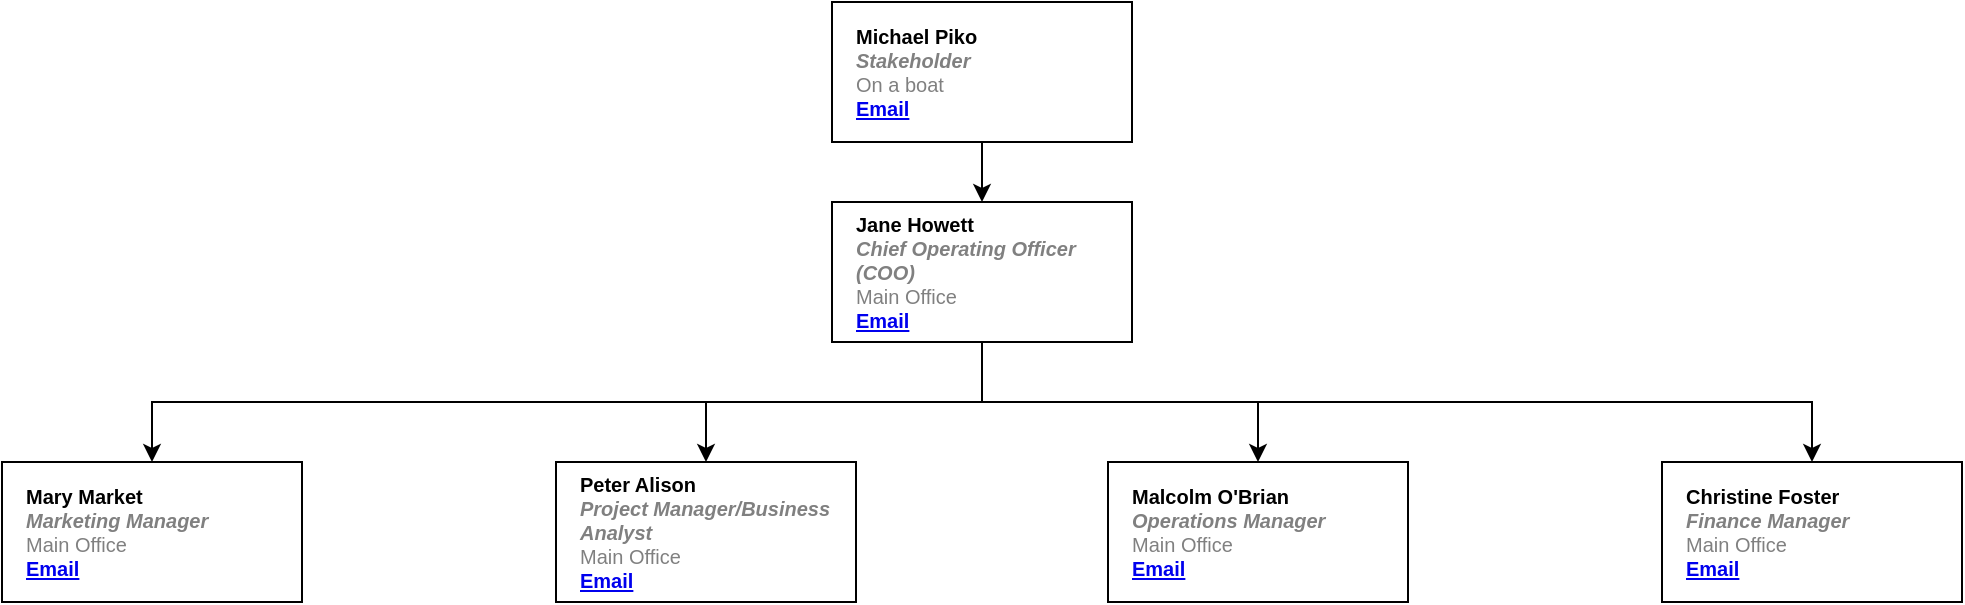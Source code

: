 <mxfile version="24.5.3" type="device" pages="3">
  <diagram name="Current Org Chart" id="hWRs4EehCeKc1sgBmJZe">
    <mxGraphModel dx="1328" dy="817" grid="1" gridSize="10" guides="1" tooltips="1" connect="1" arrows="1" fold="1" page="1" pageScale="1" pageWidth="1169" pageHeight="827" math="0" shadow="0">
      <root>
        <mxCell id="0" />
        <mxCell id="1" parent="0" />
        <mxCell id="4DdzkM8ywYrv600JBKOK-3" value="" style="edgeStyle=orthogonalEdgeStyle;rounded=0;orthogonalLoop=1;jettySize=auto;html=1;fontSize=10;" parent="1" source="4DdzkM8ywYrv600JBKOK-1" target="4DdzkM8ywYrv600JBKOK-2" edge="1">
          <mxGeometry relative="1" as="geometry" />
        </mxCell>
        <UserObject label="%name%&lt;br style=&quot;font-size: 10px;&quot;&gt;&lt;i style=&quot;color: gray; font-size: 10px;&quot;&gt;%position%&lt;/i&gt;&lt;div style=&quot;font-size: 10px;&quot;&gt;&lt;font style=&quot;font-size: 10px;&quot; color=&quot;#808080&quot;&gt;&lt;span style=&quot;font-weight: normal; font-size: 10px;&quot;&gt;%location%&lt;/span&gt;&lt;br style=&quot;font-size: 10px;&quot;&gt;&lt;/font&gt;&lt;a style=&quot;font-size: 10px;&quot; href=&quot;mailto:%email%&quot;&gt;Email&lt;/a&gt;&lt;/div&gt;" name="Michael Piko" position="Stakeholder" location="On a boat" email="mcihael@cyder.com.au" placeholders="1" id="4DdzkM8ywYrv600JBKOK-1">
          <mxCell style="label;whiteSpace=wrap;html=1;rounded=0;glass=0;treeFolding=1;treeMoving=1;spacingLeft=10;fontSize=10;" parent="1" vertex="1">
            <mxGeometry x="510" y="80" width="150" height="70" as="geometry" />
          </mxCell>
        </UserObject>
        <mxCell id="4DdzkM8ywYrv600JBKOK-6" value="" style="edgeStyle=orthogonalEdgeStyle;rounded=0;orthogonalLoop=1;jettySize=auto;html=1;exitX=0.5;exitY=1;exitDx=0;exitDy=0;fontSize=10;" parent="1" source="4DdzkM8ywYrv600JBKOK-2" target="4DdzkM8ywYrv600JBKOK-4" edge="1">
          <mxGeometry relative="1" as="geometry" />
        </mxCell>
        <mxCell id="4DdzkM8ywYrv600JBKOK-9" value="" style="edgeStyle=orthogonalEdgeStyle;rounded=0;orthogonalLoop=1;jettySize=auto;html=1;exitX=0.5;exitY=1;exitDx=0;exitDy=0;fontSize=10;" parent="1" source="4DdzkM8ywYrv600JBKOK-2" target="4DdzkM8ywYrv600JBKOK-7" edge="1">
          <mxGeometry relative="1" as="geometry" />
        </mxCell>
        <mxCell id="4DdzkM8ywYrv600JBKOK-11" value="" style="edgeStyle=orthogonalEdgeStyle;rounded=0;orthogonalLoop=1;jettySize=auto;html=1;exitX=0.5;exitY=1;exitDx=0;exitDy=0;fontSize=10;" parent="1" source="4DdzkM8ywYrv600JBKOK-2" target="4DdzkM8ywYrv600JBKOK-10" edge="1">
          <mxGeometry relative="1" as="geometry" />
        </mxCell>
        <mxCell id="4DdzkM8ywYrv600JBKOK-17" value="" style="edgeStyle=orthogonalEdgeStyle;rounded=0;orthogonalLoop=1;jettySize=auto;html=1;fontSize=10;exitX=0.5;exitY=1;exitDx=0;exitDy=0;" parent="1" source="4DdzkM8ywYrv600JBKOK-2" target="4DdzkM8ywYrv600JBKOK-16" edge="1">
          <mxGeometry relative="1" as="geometry" />
        </mxCell>
        <UserObject label="%name%&lt;br style=&quot;font-size: 10px;&quot;&gt;&lt;i style=&quot;color: gray; font-size: 10px;&quot;&gt;%position%&lt;/i&gt;&lt;div style=&quot;font-size: 10px;&quot;&gt;&lt;font style=&quot;font-size: 10px;&quot; color=&quot;#808080&quot;&gt;&lt;span style=&quot;font-weight: normal; font-size: 10px;&quot;&gt;%location%&lt;/span&gt;&lt;br style=&quot;font-size: 10px;&quot;&gt;&lt;/font&gt;&lt;a style=&quot;font-size: 10px;&quot; href=&quot;mailto:%email%&quot;&gt;Email&lt;/a&gt;&lt;/div&gt;" name="Jane Howett" position="Chief Operating Officer (COO)" location="Main Office" email="coo@cyder.com.au" placeholders="1" id="4DdzkM8ywYrv600JBKOK-2">
          <mxCell style="label;whiteSpace=wrap;html=1;rounded=0;glass=0;treeFolding=1;treeMoving=1;spacingLeft=10;fontSize=10;" parent="1" vertex="1">
            <mxGeometry x="510" y="180" width="150" height="70" as="geometry" />
          </mxCell>
        </UserObject>
        <mxCell id="4DdzkM8ywYrv600JBKOK-13" value="" style="edgeStyle=orthogonalEdgeStyle;rounded=0;orthogonalLoop=1;jettySize=auto;html=1;fontSize=10;entryX=0;entryY=0.5;entryDx=0;entryDy=0;" parent="1" source="4DdzkM8ywYrv600JBKOK-4" target="4DdzkM8ywYrv600JBKOK-12" edge="1" visible="0">
          <mxGeometry relative="1" as="geometry" />
        </mxCell>
        <mxCell id="4DdzkM8ywYrv600JBKOK-15" value="" style="edgeStyle=orthogonalEdgeStyle;rounded=0;orthogonalLoop=1;jettySize=auto;html=1;fontSize=10;entryX=0;entryY=0.5;entryDx=0;entryDy=0;" parent="1" source="4DdzkM8ywYrv600JBKOK-4" target="4DdzkM8ywYrv600JBKOK-14" edge="1" visible="0">
          <mxGeometry relative="1" as="geometry" />
        </mxCell>
        <UserObject label="%name%&lt;br style=&quot;font-size: 10px;&quot;&gt;&lt;i style=&quot;color: gray; font-size: 10px;&quot;&gt;%position%&lt;/i&gt;&lt;div style=&quot;font-size: 10px;&quot;&gt;&lt;font style=&quot;font-size: 10px;&quot; color=&quot;#808080&quot;&gt;&lt;span style=&quot;font-weight: normal; font-size: 10px;&quot;&gt;%location%&lt;/span&gt;&lt;br style=&quot;font-size: 10px;&quot;&gt;&lt;/font&gt;&lt;a style=&quot;font-size: 10px;&quot; href=&quot;mailto:%email%&quot;&gt;Email&lt;/a&gt;&lt;/div&gt;" name="Mary Market" position="Marketing Manager" location="Main Office" email="marketing@cyder.com.au" placeholders="1" id="4DdzkM8ywYrv600JBKOK-4">
          <mxCell style="label;whiteSpace=wrap;html=1;rounded=0;glass=0;treeFolding=1;treeMoving=1;spacingLeft=10;fontSize=10;" parent="1" vertex="1" collapsed="1">
            <mxGeometry x="95" y="310" width="150" height="70" as="geometry" />
          </mxCell>
        </UserObject>
        <mxCell id="4DdzkM8ywYrv600JBKOK-19" value="" style="edgeStyle=orthogonalEdgeStyle;rounded=0;orthogonalLoop=1;jettySize=auto;html=1;exitX=0.5;exitY=1;exitDx=0;exitDy=0;fontSize=10;entryX=0;entryY=0.5;entryDx=0;entryDy=0;" parent="1" source="4DdzkM8ywYrv600JBKOK-7" target="4DdzkM8ywYrv600JBKOK-18" edge="1" visible="0">
          <mxGeometry relative="1" as="geometry" />
        </mxCell>
        <mxCell id="4DdzkM8ywYrv600JBKOK-23" value="" style="edgeStyle=orthogonalEdgeStyle;rounded=0;orthogonalLoop=1;jettySize=auto;html=1;fontSize=10;entryX=0;entryY=0.5;entryDx=0;entryDy=0;" parent="1" source="4DdzkM8ywYrv600JBKOK-7" target="4DdzkM8ywYrv600JBKOK-20" edge="1" visible="0">
          <mxGeometry relative="1" as="geometry" />
        </mxCell>
        <mxCell id="4DdzkM8ywYrv600JBKOK-25" value="" style="edgeStyle=orthogonalEdgeStyle;rounded=0;orthogonalLoop=1;jettySize=auto;html=1;fontSize=10;exitX=0.5;exitY=1;exitDx=0;exitDy=0;entryX=0;entryY=0.5;entryDx=0;entryDy=0;" parent="1" source="4DdzkM8ywYrv600JBKOK-7" target="4DdzkM8ywYrv600JBKOK-24" edge="1" visible="0">
          <mxGeometry relative="1" as="geometry" />
        </mxCell>
        <UserObject label="%name%&lt;br style=&quot;font-size: 10px;&quot;&gt;&lt;i style=&quot;color: gray; font-size: 10px;&quot;&gt;%position%&lt;/i&gt;&lt;div style=&quot;font-size: 10px;&quot;&gt;&lt;font style=&quot;font-size: 10px;&quot; color=&quot;#808080&quot;&gt;&lt;span style=&quot;font-weight: normal; font-size: 10px;&quot;&gt;%location%&lt;/span&gt;&lt;br style=&quot;font-size: 10px;&quot;&gt;&lt;/font&gt;&lt;a style=&quot;font-size: 10px;&quot; href=&quot;mailto:%email%&quot;&gt;Email&lt;/a&gt;&lt;/div&gt;" name="Malcolm O&#39;Brian" position="Operations Manager" location="Main Office" email="operations@cyder.com.au" placeholders="1" id="4DdzkM8ywYrv600JBKOK-7">
          <mxCell style="label;whiteSpace=wrap;html=1;rounded=0;glass=0;treeFolding=1;treeMoving=1;spacingLeft=10;fontSize=10;" parent="1" vertex="1" collapsed="1">
            <mxGeometry x="648" y="310" width="150" height="70" as="geometry" />
          </mxCell>
        </UserObject>
        <mxCell id="4DdzkM8ywYrv600JBKOK-28" value="" style="edgeStyle=orthogonalEdgeStyle;rounded=0;orthogonalLoop=1;jettySize=auto;html=1;" parent="1" source="4DdzkM8ywYrv600JBKOK-10" target="4DdzkM8ywYrv600JBKOK-27" edge="1" visible="0">
          <mxGeometry relative="1" as="geometry" />
        </mxCell>
        <UserObject label="%name%&lt;br style=&quot;font-size: 10px;&quot;&gt;&lt;i style=&quot;color: gray; font-size: 10px;&quot;&gt;%position%&lt;/i&gt;&lt;div style=&quot;font-size: 10px;&quot;&gt;&lt;font style=&quot;font-size: 10px;&quot; color=&quot;#808080&quot;&gt;&lt;span style=&quot;font-weight: normal; font-size: 10px;&quot;&gt;%location%&lt;/span&gt;&lt;br style=&quot;font-size: 10px;&quot;&gt;&lt;/font&gt;&lt;a style=&quot;font-size: 10px;&quot; href=&quot;mailto:%email%&quot;&gt;Email&lt;/a&gt;&lt;/div&gt;" name="Christine Foster" position="Finance Manager" location="Main Office" email="finance@cyder.com.au" placeholders="1" id="4DdzkM8ywYrv600JBKOK-10">
          <mxCell style="label;whiteSpace=wrap;html=1;rounded=0;glass=0;treeFolding=1;treeMoving=1;spacingLeft=10;fontSize=10;" parent="1" vertex="1" collapsed="1">
            <mxGeometry x="925" y="310" width="150" height="70" as="geometry" />
          </mxCell>
        </UserObject>
        <UserObject label="%name%&lt;br style=&quot;font-size: 10px;&quot;&gt;&lt;i style=&quot;color: gray; font-size: 10px;&quot;&gt;%position%&lt;/i&gt;&lt;div style=&quot;font-size: 10px;&quot;&gt;&lt;font style=&quot;font-size: 10px;&quot; color=&quot;#808080&quot;&gt;&lt;span style=&quot;font-weight: normal; font-size: 10px;&quot;&gt;%location%&lt;/span&gt;&lt;br style=&quot;font-size: 10px;&quot;&gt;&lt;/font&gt;&lt;a style=&quot;font-size: 10px;&quot; href=&quot;mailto:%email%&quot;&gt;Email&lt;/a&gt;&lt;/div&gt;" name="Sam Sales" position="Sales Executive" location="Main Office" email="sales@cyder.com.au" placeholders="1" id="4DdzkM8ywYrv600JBKOK-12">
          <mxCell style="label;whiteSpace=wrap;html=1;rounded=0;glass=0;treeFolding=1;treeMoving=1;spacingLeft=10;fontSize=10;" parent="1" vertex="1" visible="0">
            <mxGeometry x="190" y="504" width="150" height="70" as="geometry" />
          </mxCell>
        </UserObject>
        <UserObject label="%name%&lt;br style=&quot;font-size: 10px;&quot;&gt;&lt;i style=&quot;color: gray; font-size: 10px;&quot;&gt;%position%&lt;/i&gt;&lt;div style=&quot;font-size: 10px;&quot;&gt;&lt;font style=&quot;font-size: 10px;&quot; color=&quot;#808080&quot;&gt;&lt;span style=&quot;font-weight: normal; font-size: 10px;&quot;&gt;%location%&lt;/span&gt;&lt;br style=&quot;font-size: 10px;&quot;&gt;&lt;/font&gt;&lt;a style=&quot;font-size: 10px;&quot; href=&quot;mailto:%email%&quot;&gt;Email&lt;/a&gt;&lt;/div&gt;" name="Lawrie Leader" position="Lead Generator" location="Main Office" email="lead@cyder.com.au" placeholders="1" id="4DdzkM8ywYrv600JBKOK-14">
          <mxCell style="label;whiteSpace=wrap;html=1;rounded=0;glass=0;treeFolding=1;treeMoving=1;spacingLeft=10;fontSize=10;" parent="1" vertex="1" visible="0">
            <mxGeometry x="190" y="414" width="150" height="70" as="geometry" />
          </mxCell>
        </UserObject>
        <mxCell id="4DdzkM8ywYrv600JBKOK-30" value="" style="edgeStyle=orthogonalEdgeStyle;rounded=0;orthogonalLoop=1;jettySize=auto;html=1;" parent="1" source="4DdzkM8ywYrv600JBKOK-16" target="4DdzkM8ywYrv600JBKOK-29" edge="1" visible="0">
          <mxGeometry relative="1" as="geometry" />
        </mxCell>
        <mxCell id="4DdzkM8ywYrv600JBKOK-31" style="edgeStyle=orthogonalEdgeStyle;rounded=0;orthogonalLoop=1;jettySize=auto;html=1;exitX=1;exitY=0.5;exitDx=0;exitDy=0;entryX=0;entryY=0.5;entryDx=0;entryDy=0;dashed=1;" parent="1" source="4DdzkM8ywYrv600JBKOK-16" target="4DdzkM8ywYrv600JBKOK-24" edge="1" visible="0">
          <mxGeometry relative="1" as="geometry">
            <Array as="points">
              <mxPoint x="550" y="345" />
              <mxPoint x="550" y="449" />
            </Array>
          </mxGeometry>
        </mxCell>
        <UserObject label="%name%&lt;br style=&quot;font-size: 10px;&quot;&gt;&lt;i style=&quot;color: gray; font-size: 10px;&quot;&gt;%position%&lt;/i&gt;&lt;div style=&quot;font-size: 10px;&quot;&gt;&lt;font style=&quot;font-size: 10px;&quot; color=&quot;#808080&quot;&gt;&lt;span style=&quot;font-weight: normal; font-size: 10px;&quot;&gt;%location%&lt;/span&gt;&lt;br style=&quot;font-size: 10px;&quot;&gt;&lt;/font&gt;&lt;a style=&quot;font-size: 10px;&quot; href=&quot;mailto:%email%&quot;&gt;Email&lt;/a&gt;&lt;/div&gt;" name="Peter Alison" position="Project Manager/Business Analyst" location="Main Office" email="projects@cyder.com.au" placeholders="1" id="4DdzkM8ywYrv600JBKOK-16">
          <mxCell style="label;whiteSpace=wrap;html=1;rounded=0;glass=0;treeFolding=1;treeMoving=1;spacingLeft=10;fontSize=10;" parent="1" vertex="1" collapsed="1">
            <mxGeometry x="372" y="310" width="150" height="70" as="geometry" />
          </mxCell>
        </UserObject>
        <UserObject label="%name%&lt;br style=&quot;font-size: 10px;&quot;&gt;&lt;i style=&quot;color: gray; font-size: 10px;&quot;&gt;%position%&lt;/i&gt;&lt;div style=&quot;font-size: 10px;&quot;&gt;&lt;font style=&quot;font-size: 10px;&quot; color=&quot;#808080&quot;&gt;&lt;span style=&quot;font-weight: normal; font-size: 10px;&quot;&gt;%location%&lt;/span&gt;&lt;br style=&quot;font-size: 10px;&quot;&gt;&lt;/font&gt;&lt;a style=&quot;font-size: 10px;&quot; href=&quot;mailto:%email%&quot;&gt;Email&lt;/a&gt;&lt;/div&gt;" name="Simone Oscar" position="1st Level Support" location="Main Office" email="support@cyder.com.au" placeholders="1" id="4DdzkM8ywYrv600JBKOK-18">
          <mxCell style="label;whiteSpace=wrap;html=1;rounded=0;glass=0;treeFolding=1;treeMoving=1;spacingLeft=10;fontSize=10;" parent="1" vertex="1" visible="0">
            <mxGeometry x="750" y="594" width="150" height="70" as="geometry" />
          </mxCell>
        </UserObject>
        <UserObject label="%name%&lt;br style=&quot;font-size: 10px;&quot;&gt;&lt;i style=&quot;color: gray; font-size: 10px;&quot;&gt;%position%&lt;/i&gt;&lt;div style=&quot;font-size: 10px;&quot;&gt;&lt;font style=&quot;font-size: 10px;&quot; color=&quot;#808080&quot;&gt;&lt;span style=&quot;font-weight: normal; font-size: 10px;&quot;&gt;%location%&lt;/span&gt;&lt;br style=&quot;font-size: 10px;&quot;&gt;&lt;/font&gt;&lt;a style=&quot;font-size: 10px;&quot; href=&quot;mailto:%email%&quot;&gt;Email&lt;/a&gt;&lt;/div&gt;" name="Tommy Too" position="1st Level Support" location="Main Office" email="tech@cyder.com.au" placeholders="1" id="4DdzkM8ywYrv600JBKOK-20">
          <mxCell style="label;whiteSpace=wrap;html=1;rounded=0;glass=0;treeFolding=1;treeMoving=1;spacingLeft=10;fontSize=10;" parent="1" vertex="1" visible="0">
            <mxGeometry x="750" y="504" width="150" height="70" as="geometry" />
          </mxCell>
        </UserObject>
        <UserObject label="%name%&lt;br style=&quot;font-size: 10px;&quot;&gt;&lt;i style=&quot;color: gray; font-size: 10px;&quot;&gt;%position%&lt;/i&gt;&lt;div style=&quot;font-size: 10px;&quot;&gt;&lt;font style=&quot;font-size: 10px;&quot; color=&quot;#808080&quot;&gt;&lt;span style=&quot;font-weight: normal; font-size: 10px;&quot;&gt;%location%&lt;/span&gt;&lt;br style=&quot;font-size: 10px;&quot;&gt;&lt;/font&gt;&lt;a style=&quot;font-size: 10px;&quot; href=&quot;mailto:%email%&quot;&gt;Email&lt;/a&gt;&lt;/div&gt;" name="Freddie Thomas" position="Functional Technician" location="Main Office" email="functional@cyder.com.au" placeholders="1" id="4DdzkM8ywYrv600JBKOK-24">
          <mxCell style="label;whiteSpace=wrap;html=1;rounded=0;glass=0;treeFolding=1;treeMoving=1;spacingLeft=10;fontSize=10;" parent="1" vertex="1" visible="0">
            <mxGeometry x="750" y="414" width="150" height="70" as="geometry" />
          </mxCell>
        </UserObject>
        <UserObject label="%name%&lt;br style=&quot;font-size: 10px;&quot;&gt;&lt;i style=&quot;color: gray; font-size: 10px;&quot;&gt;%position%&lt;/i&gt;&lt;div style=&quot;font-size: 10px;&quot;&gt;&lt;font style=&quot;font-size: 10px;&quot; color=&quot;#808080&quot;&gt;&lt;span style=&quot;font-weight: normal; font-size: 10px;&quot;&gt;%location%&lt;/span&gt;&lt;br style=&quot;font-size: 10px;&quot;&gt;&lt;/font&gt;&lt;a style=&quot;font-size: 10px;&quot; href=&quot;mailto:%email%&quot;&gt;Email&lt;/a&gt;&lt;/div&gt;" name="Francis Kelly" position="Bookkeeper" location="Main Office" email="accounts@cyder.com.au" placeholders="1" id="4DdzkM8ywYrv600JBKOK-27">
          <mxCell style="label;whiteSpace=wrap;html=1;rounded=0;glass=0;treeFolding=1;treeMoving=1;spacingLeft=10;fontSize=10;" parent="1" vertex="1" visible="0">
            <mxGeometry x="925" y="414" width="150" height="70" as="geometry" />
          </mxCell>
        </UserObject>
        <UserObject label="%name%&lt;br style=&quot;font-size: 10px;&quot;&gt;&lt;i style=&quot;color: gray; font-size: 10px;&quot;&gt;%position%&lt;/i&gt;&lt;div style=&quot;font-size: 10px;&quot;&gt;&lt;font style=&quot;font-size: 10px;&quot; color=&quot;#808080&quot;&gt;&lt;span style=&quot;font-weight: normal; font-size: 10px;&quot;&gt;%location%&lt;/span&gt;&lt;br style=&quot;font-size: 10px;&quot;&gt;&lt;/font&gt;&lt;a style=&quot;font-size: 10px;&quot; href=&quot;mailto:%email%&quot;&gt;Email&lt;/a&gt;&lt;/div&gt;" name="Barry Andrews" position="Business Analyst" location="Main Office" email="analyst@cyder.com.au" placeholders="1" id="4DdzkM8ywYrv600JBKOK-29">
          <mxCell style="label;whiteSpace=wrap;html=1;rounded=0;glass=0;treeFolding=1;treeMoving=1;spacingLeft=10;fontSize=10;" parent="1" vertex="1" visible="0">
            <mxGeometry x="372" y="414" width="150" height="70" as="geometry" />
          </mxCell>
        </UserObject>
      </root>
    </mxGraphModel>
  </diagram>
  <diagram name="Website Org Chart" id="pPc59AxAQavptHm7HkzP">
    <mxGraphModel dx="1328" dy="817" grid="0" gridSize="10" guides="1" tooltips="1" connect="1" arrows="1" fold="1" page="1" pageScale="1" pageWidth="1169" pageHeight="827" math="0" shadow="0">
      <root>
        <mxCell id="T047ryPInSRZogSb18rD-0" />
        <mxCell id="T047ryPInSRZogSb18rD-1" parent="T047ryPInSRZogSb18rD-0" />
        <mxCell id="T047ryPInSRZogSb18rD-2" value="" style="edgeStyle=orthogonalEdgeStyle;rounded=0;orthogonalLoop=1;jettySize=auto;html=1;fontSize=10;" edge="1" parent="T047ryPInSRZogSb18rD-1" source="T047ryPInSRZogSb18rD-3">
          <mxGeometry relative="1" as="geometry">
            <mxPoint x="585" y="250" as="targetPoint" />
          </mxGeometry>
        </mxCell>
        <UserObject label="%name%&lt;br style=&quot;font-size: 10px;&quot;&gt;&lt;i style=&quot;color: gray; font-size: 10px;&quot;&gt;%position%&lt;/i&gt;&lt;div style=&quot;font-size: 10px;&quot;&gt;&lt;font style=&quot;font-size: 10px;&quot; color=&quot;#808080&quot;&gt;&lt;span style=&quot;font-weight: normal; font-size: 10px;&quot;&gt;%location%&lt;/span&gt;&lt;br style=&quot;font-size: 10px;&quot;&gt;&lt;/font&gt;&lt;a style=&quot;font-size: 10px;&quot; href=&quot;mailto:%email%&quot;&gt;Email&lt;/a&gt;&lt;/div&gt;" name="Michael Piko" position="Director" location="Remote (VC)" email="mcihael@cyder.com.au" placeholders="1" id="T047ryPInSRZogSb18rD-3">
          <mxCell style="label;whiteSpace=wrap;html=1;rounded=0;glass=0;treeFolding=1;treeMoving=1;spacingLeft=10;fontSize=10;" vertex="1" parent="T047ryPInSRZogSb18rD-1">
            <mxGeometry x="510" y="150" width="150" height="70" as="geometry" />
          </mxCell>
        </UserObject>
        <mxCell id="T047ryPInSRZogSb18rD-4" value="" style="edgeStyle=orthogonalEdgeStyle;rounded=0;orthogonalLoop=1;jettySize=auto;html=1;exitX=0.5;exitY=1;exitDx=0;exitDy=0;fontSize=10;" edge="1" parent="T047ryPInSRZogSb18rD-1" target="T047ryPInSRZogSb18rD-11">
          <mxGeometry relative="1" as="geometry">
            <mxPoint x="585" y="250" as="sourcePoint" />
          </mxGeometry>
        </mxCell>
        <mxCell id="T047ryPInSRZogSb18rD-5" value="" style="edgeStyle=orthogonalEdgeStyle;rounded=0;orthogonalLoop=1;jettySize=auto;html=1;exitX=0.5;exitY=1;exitDx=0;exitDy=0;fontSize=10;" edge="1" parent="T047ryPInSRZogSb18rD-1" target="T047ryPInSRZogSb18rD-15">
          <mxGeometry relative="1" as="geometry">
            <mxPoint x="585" y="250" as="sourcePoint" />
          </mxGeometry>
        </mxCell>
        <mxCell id="T047ryPInSRZogSb18rD-6" value="" style="edgeStyle=orthogonalEdgeStyle;rounded=0;orthogonalLoop=1;jettySize=auto;html=1;exitX=0.5;exitY=1;exitDx=0;exitDy=0;fontSize=10;" edge="1" parent="T047ryPInSRZogSb18rD-1" target="T047ryPInSRZogSb18rD-17">
          <mxGeometry relative="1" as="geometry">
            <mxPoint x="585" y="250" as="sourcePoint" />
          </mxGeometry>
        </mxCell>
        <mxCell id="T047ryPInSRZogSb18rD-7" value="" style="edgeStyle=orthogonalEdgeStyle;rounded=0;orthogonalLoop=1;jettySize=auto;html=1;fontSize=10;exitX=0.5;exitY=1;exitDx=0;exitDy=0;" edge="1" parent="T047ryPInSRZogSb18rD-1" target="T047ryPInSRZogSb18rD-22">
          <mxGeometry relative="1" as="geometry">
            <mxPoint x="585" y="250" as="sourcePoint" />
          </mxGeometry>
        </mxCell>
        <mxCell id="T047ryPInSRZogSb18rD-9" value="" style="edgeStyle=orthogonalEdgeStyle;rounded=0;orthogonalLoop=1;jettySize=auto;html=1;fontSize=10;entryX=0;entryY=0.5;entryDx=0;entryDy=0;" edge="1" visible="0" parent="T047ryPInSRZogSb18rD-1" source="T047ryPInSRZogSb18rD-11" target="T047ryPInSRZogSb18rD-18">
          <mxGeometry relative="1" as="geometry" />
        </mxCell>
        <mxCell id="T047ryPInSRZogSb18rD-10" value="" style="edgeStyle=orthogonalEdgeStyle;rounded=0;orthogonalLoop=1;jettySize=auto;html=1;fontSize=10;entryX=0;entryY=0.5;entryDx=0;entryDy=0;" edge="1" visible="0" parent="T047ryPInSRZogSb18rD-1" source="T047ryPInSRZogSb18rD-11" target="T047ryPInSRZogSb18rD-19">
          <mxGeometry relative="1" as="geometry" />
        </mxCell>
        <UserObject label="%name%&lt;br style=&quot;font-size: 10px;&quot;&gt;&lt;i style=&quot;color: gray; font-size: 10px;&quot;&gt;%position%&lt;/i&gt;&lt;div style=&quot;font-size: 10px;&quot;&gt;&lt;font style=&quot;font-size: 10px;&quot; color=&quot;#808080&quot;&gt;&lt;span style=&quot;font-weight: normal; font-size: 10px;&quot;&gt;%location%&lt;/span&gt;&lt;br style=&quot;font-size: 10px;&quot;&gt;&lt;/font&gt;&lt;a style=&quot;font-size: 10px;&quot; href=&quot;mailto:%email%&quot;&gt;Email&lt;/a&gt;&lt;/div&gt;" name="Madison Bull" position="Marketing Manager" location="Semi-Remote" email="marketing@cyder.com.au" placeholders="1" id="T047ryPInSRZogSb18rD-11">
          <mxCell style="label;whiteSpace=wrap;html=1;rounded=0;glass=0;treeFolding=1;treeMoving=1;spacingLeft=10;fontSize=10;" vertex="1" collapsed="1" parent="T047ryPInSRZogSb18rD-1">
            <mxGeometry x="190" y="290" width="150" height="70" as="geometry" />
          </mxCell>
        </UserObject>
        <mxCell id="T047ryPInSRZogSb18rD-12" value="" style="edgeStyle=orthogonalEdgeStyle;rounded=0;orthogonalLoop=1;jettySize=auto;html=1;exitX=0.5;exitY=1;exitDx=0;exitDy=0;fontSize=10;entryX=0;entryY=0.5;entryDx=0;entryDy=0;" edge="1" visible="0" parent="T047ryPInSRZogSb18rD-1" source="T047ryPInSRZogSb18rD-15" target="T047ryPInSRZogSb18rD-23">
          <mxGeometry relative="1" as="geometry" />
        </mxCell>
        <mxCell id="T047ryPInSRZogSb18rD-13" value="" style="edgeStyle=orthogonalEdgeStyle;rounded=0;orthogonalLoop=1;jettySize=auto;html=1;fontSize=10;entryX=0;entryY=0.5;entryDx=0;entryDy=0;" edge="1" visible="0" parent="T047ryPInSRZogSb18rD-1" source="T047ryPInSRZogSb18rD-15" target="T047ryPInSRZogSb18rD-24">
          <mxGeometry relative="1" as="geometry" />
        </mxCell>
        <mxCell id="T047ryPInSRZogSb18rD-14" value="" style="edgeStyle=orthogonalEdgeStyle;rounded=0;orthogonalLoop=1;jettySize=auto;html=1;fontSize=10;exitX=0.5;exitY=1;exitDx=0;exitDy=0;entryX=0;entryY=0.5;entryDx=0;entryDy=0;" edge="1" visible="0" parent="T047ryPInSRZogSb18rD-1" source="T047ryPInSRZogSb18rD-15" target="T047ryPInSRZogSb18rD-25">
          <mxGeometry relative="1" as="geometry" />
        </mxCell>
        <UserObject label="%name%&lt;br style=&quot;font-size: 10px;&quot;&gt;&lt;i style=&quot;color: gray; font-size: 10px;&quot;&gt;%position%&lt;/i&gt;&lt;div style=&quot;font-size: 10px;&quot;&gt;&lt;font style=&quot;font-size: 10px;&quot; color=&quot;#808080&quot;&gt;&lt;span style=&quot;font-weight: normal; font-size: 10px;&quot;&gt;%location%&lt;/span&gt;&lt;br style=&quot;font-size: 10px;&quot;&gt;&lt;/font&gt;&lt;a style=&quot;font-size: 10px;&quot; href=&quot;mailto:%email%&quot;&gt;Email&lt;/a&gt;&lt;/div&gt;" name="Malcolm O&#39;Brian" position="Operations Manager" location="Office" email="operations@cyder.com.au" placeholders="1" id="T047ryPInSRZogSb18rD-15">
          <mxCell style="label;whiteSpace=wrap;html=1;rounded=0;glass=0;treeFolding=1;treeMoving=1;spacingLeft=10;fontSize=10;" vertex="1" collapsed="1" parent="T047ryPInSRZogSb18rD-1">
            <mxGeometry x="617" y="290" width="150" height="70" as="geometry" />
          </mxCell>
        </UserObject>
        <mxCell id="T047ryPInSRZogSb18rD-16" value="" style="edgeStyle=orthogonalEdgeStyle;rounded=0;orthogonalLoop=1;jettySize=auto;html=1;" edge="1" visible="0" parent="T047ryPInSRZogSb18rD-1" source="T047ryPInSRZogSb18rD-17" target="T047ryPInSRZogSb18rD-26">
          <mxGeometry relative="1" as="geometry" />
        </mxCell>
        <UserObject label="%name%&lt;br style=&quot;font-size: 10px;&quot;&gt;&lt;i style=&quot;color: gray; font-size: 10px;&quot;&gt;%position%&lt;/i&gt;&lt;div style=&quot;font-size: 10px;&quot;&gt;&lt;font style=&quot;font-size: 10px;&quot; color=&quot;#808080&quot;&gt;&lt;span style=&quot;font-weight: normal; font-size: 10px;&quot;&gt;%location%&lt;/span&gt;&lt;br style=&quot;font-size: 10px;&quot;&gt;&lt;/font&gt;&lt;a style=&quot;font-size: 10px;&quot; href=&quot;mailto:%email%&quot;&gt;Email&lt;/a&gt;&lt;/div&gt;" name="Tracey Foster" position="Finance Manager" location="Semi-Remote" email="finance@cyder.com.au" placeholders="1" id="T047ryPInSRZogSb18rD-17">
          <mxCell style="label;whiteSpace=wrap;html=1;rounded=0;glass=0;treeFolding=1;treeMoving=1;spacingLeft=10;fontSize=10;" vertex="1" collapsed="1" parent="T047ryPInSRZogSb18rD-1">
            <mxGeometry x="830" y="290" width="150" height="70" as="geometry" />
          </mxCell>
        </UserObject>
        <UserObject label="%name%&lt;br style=&quot;font-size: 10px;&quot;&gt;&lt;i style=&quot;color: gray; font-size: 10px;&quot;&gt;%position%&lt;/i&gt;&lt;div style=&quot;font-size: 10px;&quot;&gt;&lt;font style=&quot;font-size: 10px;&quot; color=&quot;#808080&quot;&gt;&lt;span style=&quot;font-weight: normal; font-size: 10px;&quot;&gt;%location%&lt;/span&gt;&lt;br style=&quot;font-size: 10px;&quot;&gt;&lt;/font&gt;&lt;a style=&quot;font-size: 10px;&quot; href=&quot;mailto:%email%&quot;&gt;Email&lt;/a&gt;&lt;/div&gt;" name="Sam Sales" position="Sales Executive" location="Main Office" email="sales@cyder.com.au" placeholders="1" id="T047ryPInSRZogSb18rD-18">
          <mxCell style="label;whiteSpace=wrap;html=1;rounded=0;glass=0;treeFolding=1;treeMoving=1;spacingLeft=10;fontSize=10;" vertex="1" visible="0" parent="T047ryPInSRZogSb18rD-1">
            <mxGeometry x="285" y="484" width="150" height="70" as="geometry" />
          </mxCell>
        </UserObject>
        <UserObject label="%name%&lt;br style=&quot;font-size: 10px;&quot;&gt;&lt;i style=&quot;color: gray; font-size: 10px;&quot;&gt;%position%&lt;/i&gt;&lt;div style=&quot;font-size: 10px;&quot;&gt;&lt;font style=&quot;font-size: 10px;&quot; color=&quot;#808080&quot;&gt;&lt;span style=&quot;font-weight: normal; font-size: 10px;&quot;&gt;%location%&lt;/span&gt;&lt;br style=&quot;font-size: 10px;&quot;&gt;&lt;/font&gt;&lt;a style=&quot;font-size: 10px;&quot; href=&quot;mailto:%email%&quot;&gt;Email&lt;/a&gt;&lt;/div&gt;" name="Lawrie Leader" position="Lead Generator" location="Main Office" email="lead@cyder.com.au" placeholders="1" id="T047ryPInSRZogSb18rD-19">
          <mxCell style="label;whiteSpace=wrap;html=1;rounded=0;glass=0;treeFolding=1;treeMoving=1;spacingLeft=10;fontSize=10;" vertex="1" visible="0" parent="T047ryPInSRZogSb18rD-1">
            <mxGeometry x="285" y="394" width="150" height="70" as="geometry" />
          </mxCell>
        </UserObject>
        <mxCell id="T047ryPInSRZogSb18rD-20" value="" style="edgeStyle=orthogonalEdgeStyle;rounded=0;orthogonalLoop=1;jettySize=auto;html=1;" edge="1" visible="0" parent="T047ryPInSRZogSb18rD-1" source="T047ryPInSRZogSb18rD-22" target="T047ryPInSRZogSb18rD-27">
          <mxGeometry relative="1" as="geometry" />
        </mxCell>
        <mxCell id="T047ryPInSRZogSb18rD-21" style="edgeStyle=orthogonalEdgeStyle;rounded=0;orthogonalLoop=1;jettySize=auto;html=1;exitX=1;exitY=0.5;exitDx=0;exitDy=0;entryX=0;entryY=0.5;entryDx=0;entryDy=0;dashed=1;" edge="1" visible="0" parent="T047ryPInSRZogSb18rD-1" source="T047ryPInSRZogSb18rD-22" target="T047ryPInSRZogSb18rD-25">
          <mxGeometry relative="1" as="geometry">
            <Array as="points">
              <mxPoint x="598" y="325" />
              <mxPoint x="598" y="429" />
            </Array>
          </mxGeometry>
        </mxCell>
        <UserObject label="%name%&lt;br style=&quot;font-size: 10px;&quot;&gt;&lt;i style=&quot;color: gray; font-size: 10px;&quot;&gt;%position%&lt;/i&gt;&lt;div style=&quot;font-size: 10px;&quot;&gt;&lt;font style=&quot;font-size: 10px;&quot; color=&quot;#808080&quot;&gt;&lt;span style=&quot;font-weight: normal; font-size: 10px;&quot;&gt;%location%&lt;/span&gt;&lt;br style=&quot;font-size: 10px;&quot;&gt;&lt;/font&gt;&lt;a style=&quot;font-size: 10px;&quot; href=&quot;mailto:%email%&quot;&gt;Email&lt;/a&gt;&lt;/div&gt;" name="Peter Alison" position="Project Manager/Business Analyst" location="Remote" email="projects@cyder.com.au" placeholders="1" id="T047ryPInSRZogSb18rD-22">
          <mxCell style="label;whiteSpace=wrap;html=1;rounded=0;glass=0;treeFolding=1;treeMoving=1;spacingLeft=10;fontSize=10;" vertex="1" collapsed="1" parent="T047ryPInSRZogSb18rD-1">
            <mxGeometry x="403" y="290" width="150" height="70" as="geometry" />
          </mxCell>
        </UserObject>
        <UserObject label="%name%&lt;br style=&quot;font-size: 10px;&quot;&gt;&lt;i style=&quot;color: gray; font-size: 10px;&quot;&gt;%position%&lt;/i&gt;&lt;div style=&quot;font-size: 10px;&quot;&gt;&lt;font style=&quot;font-size: 10px;&quot; color=&quot;#808080&quot;&gt;&lt;span style=&quot;font-weight: normal; font-size: 10px;&quot;&gt;%location%&lt;/span&gt;&lt;br style=&quot;font-size: 10px;&quot;&gt;&lt;/font&gt;&lt;a style=&quot;font-size: 10px;&quot; href=&quot;mailto:%email%&quot;&gt;Email&lt;/a&gt;&lt;/div&gt;" name="Simone Oscar" position="1st Level Support" location="Main Office" email="support@cyder.com.au" placeholders="1" id="T047ryPInSRZogSb18rD-23">
          <mxCell style="label;whiteSpace=wrap;html=1;rounded=0;glass=0;treeFolding=1;treeMoving=1;spacingLeft=10;fontSize=10;" vertex="1" visible="0" parent="T047ryPInSRZogSb18rD-1">
            <mxGeometry x="732" y="574" width="150" height="70" as="geometry" />
          </mxCell>
        </UserObject>
        <UserObject label="%name%&lt;br style=&quot;font-size: 10px;&quot;&gt;&lt;i style=&quot;color: gray; font-size: 10px;&quot;&gt;%position%&lt;/i&gt;&lt;div style=&quot;font-size: 10px;&quot;&gt;&lt;font style=&quot;font-size: 10px;&quot; color=&quot;#808080&quot;&gt;&lt;span style=&quot;font-weight: normal; font-size: 10px;&quot;&gt;%location%&lt;/span&gt;&lt;br style=&quot;font-size: 10px;&quot;&gt;&lt;/font&gt;&lt;a style=&quot;font-size: 10px;&quot; href=&quot;mailto:%email%&quot;&gt;Email&lt;/a&gt;&lt;/div&gt;" name="Tommy Too" position="1st Level Support" location="Main Office" email="tech@cyder.com.au" placeholders="1" id="T047ryPInSRZogSb18rD-24">
          <mxCell style="label;whiteSpace=wrap;html=1;rounded=0;glass=0;treeFolding=1;treeMoving=1;spacingLeft=10;fontSize=10;" vertex="1" visible="0" parent="T047ryPInSRZogSb18rD-1">
            <mxGeometry x="732" y="484" width="150" height="70" as="geometry" />
          </mxCell>
        </UserObject>
        <UserObject label="%name%&lt;br style=&quot;font-size: 10px;&quot;&gt;&lt;i style=&quot;color: gray; font-size: 10px;&quot;&gt;%position%&lt;/i&gt;&lt;div style=&quot;font-size: 10px;&quot;&gt;&lt;font style=&quot;font-size: 10px;&quot; color=&quot;#808080&quot;&gt;&lt;span style=&quot;font-weight: normal; font-size: 10px;&quot;&gt;%location%&lt;/span&gt;&lt;br style=&quot;font-size: 10px;&quot;&gt;&lt;/font&gt;&lt;a style=&quot;font-size: 10px;&quot; href=&quot;mailto:%email%&quot;&gt;Email&lt;/a&gt;&lt;/div&gt;" name="Freddie Thomas" position="Functional Technician" location="Main Office" email="functional@cyder.com.au" placeholders="1" id="T047ryPInSRZogSb18rD-25">
          <mxCell style="label;whiteSpace=wrap;html=1;rounded=0;glass=0;treeFolding=1;treeMoving=1;spacingLeft=10;fontSize=10;" vertex="1" visible="0" parent="T047ryPInSRZogSb18rD-1">
            <mxGeometry x="780" y="394" width="150" height="70" as="geometry" />
          </mxCell>
        </UserObject>
        <UserObject label="%name%&lt;br style=&quot;font-size: 10px;&quot;&gt;&lt;i style=&quot;color: gray; font-size: 10px;&quot;&gt;%position%&lt;/i&gt;&lt;div style=&quot;font-size: 10px;&quot;&gt;&lt;font style=&quot;font-size: 10px;&quot; color=&quot;#808080&quot;&gt;&lt;span style=&quot;font-weight: normal; font-size: 10px;&quot;&gt;%location%&lt;/span&gt;&lt;br style=&quot;font-size: 10px;&quot;&gt;&lt;/font&gt;&lt;a style=&quot;font-size: 10px;&quot; href=&quot;mailto:%email%&quot;&gt;Email&lt;/a&gt;&lt;/div&gt;" name="Francis Kelly" position="Bookkeeper" location="Main Office" email="accounts@cyder.com.au" placeholders="1" id="T047ryPInSRZogSb18rD-26">
          <mxCell style="label;whiteSpace=wrap;html=1;rounded=0;glass=0;treeFolding=1;treeMoving=1;spacingLeft=10;fontSize=10;" vertex="1" visible="0" parent="T047ryPInSRZogSb18rD-1">
            <mxGeometry x="830" y="394" width="150" height="70" as="geometry" />
          </mxCell>
        </UserObject>
        <UserObject label="%name%&lt;br style=&quot;font-size: 10px;&quot;&gt;&lt;i style=&quot;color: gray; font-size: 10px;&quot;&gt;%position%&lt;/i&gt;&lt;div style=&quot;font-size: 10px;&quot;&gt;&lt;font style=&quot;font-size: 10px;&quot; color=&quot;#808080&quot;&gt;&lt;span style=&quot;font-weight: normal; font-size: 10px;&quot;&gt;%location%&lt;/span&gt;&lt;br style=&quot;font-size: 10px;&quot;&gt;&lt;/font&gt;&lt;a style=&quot;font-size: 10px;&quot; href=&quot;mailto:%email%&quot;&gt;Email&lt;/a&gt;&lt;/div&gt;" name="Barry Andrews" position="Business Analyst" location="Main Office" email="analyst@cyder.com.au" placeholders="1" id="T047ryPInSRZogSb18rD-27">
          <mxCell style="label;whiteSpace=wrap;html=1;rounded=0;glass=0;treeFolding=1;treeMoving=1;spacingLeft=10;fontSize=10;" vertex="1" visible="0" parent="T047ryPInSRZogSb18rD-1">
            <mxGeometry x="420" y="394" width="150" height="70" as="geometry" />
          </mxCell>
        </UserObject>
      </root>
    </mxGraphModel>
  </diagram>
  <diagram name="5 Year Org Chart" id="OI6fNk_OYEe_PGsQH1r5">
    <mxGraphModel dx="1434" dy="835" grid="1" gridSize="10" guides="1" tooltips="1" connect="1" arrows="1" fold="1" page="1" pageScale="1" pageWidth="1169" pageHeight="827" math="0" shadow="0">
      <root>
        <mxCell id="tNbWX40E0FUAv1769Rd1-0" />
        <mxCell id="tNbWX40E0FUAv1769Rd1-1" parent="tNbWX40E0FUAv1769Rd1-0" />
        <mxCell id="tNbWX40E0FUAv1769Rd1-2" value="" style="edgeStyle=orthogonalEdgeStyle;rounded=0;orthogonalLoop=1;jettySize=auto;html=1;fontSize=10;" edge="1" parent="tNbWX40E0FUAv1769Rd1-1" source="tNbWX40E0FUAv1769Rd1-3" target="tNbWX40E0FUAv1769Rd1-8">
          <mxGeometry relative="1" as="geometry" />
        </mxCell>
        <UserObject label="%name%&lt;br style=&quot;font-size: 10px;&quot;&gt;&lt;i style=&quot;color: gray; font-size: 10px;&quot;&gt;%position%&lt;/i&gt;&lt;div style=&quot;font-size: 10px;&quot;&gt;&lt;font style=&quot;font-size: 10px;&quot; color=&quot;#808080&quot;&gt;&lt;span style=&quot;font-weight: normal; font-size: 10px;&quot;&gt;%location%&lt;/span&gt;&lt;br style=&quot;font-size: 10px;&quot;&gt;&lt;/font&gt;&lt;a style=&quot;font-size: 10px;&quot; href=&quot;mailto:%email%&quot;&gt;Email&lt;/a&gt;&lt;/div&gt;" name="Michael Piko" position="Stakeholder" location="On a boat" email="mcihael@cyder.com.au" placeholders="1" id="tNbWX40E0FUAv1769Rd1-3">
          <mxCell style="label;whiteSpace=wrap;html=1;rounded=0;glass=0;treeFolding=1;treeMoving=1;spacingLeft=10;fontSize=10;" vertex="1" parent="tNbWX40E0FUAv1769Rd1-1">
            <mxGeometry x="510" y="80" width="150" height="70" as="geometry" />
          </mxCell>
        </UserObject>
        <mxCell id="tNbWX40E0FUAv1769Rd1-4" value="" style="edgeStyle=orthogonalEdgeStyle;rounded=0;orthogonalLoop=1;jettySize=auto;html=1;exitX=0.5;exitY=1;exitDx=0;exitDy=0;fontSize=10;" edge="1" parent="tNbWX40E0FUAv1769Rd1-1" source="tNbWX40E0FUAv1769Rd1-8" target="tNbWX40E0FUAv1769Rd1-11">
          <mxGeometry relative="1" as="geometry" />
        </mxCell>
        <mxCell id="tNbWX40E0FUAv1769Rd1-5" value="" style="edgeStyle=orthogonalEdgeStyle;rounded=0;orthogonalLoop=1;jettySize=auto;html=1;exitX=0.5;exitY=1;exitDx=0;exitDy=0;fontSize=10;" edge="1" parent="tNbWX40E0FUAv1769Rd1-1" source="tNbWX40E0FUAv1769Rd1-8" target="tNbWX40E0FUAv1769Rd1-15">
          <mxGeometry relative="1" as="geometry" />
        </mxCell>
        <mxCell id="tNbWX40E0FUAv1769Rd1-6" value="" style="edgeStyle=orthogonalEdgeStyle;rounded=0;orthogonalLoop=1;jettySize=auto;html=1;exitX=0.5;exitY=1;exitDx=0;exitDy=0;fontSize=10;" edge="1" parent="tNbWX40E0FUAv1769Rd1-1" source="tNbWX40E0FUAv1769Rd1-8" target="tNbWX40E0FUAv1769Rd1-17">
          <mxGeometry relative="1" as="geometry" />
        </mxCell>
        <mxCell id="tNbWX40E0FUAv1769Rd1-7" value="" style="edgeStyle=orthogonalEdgeStyle;rounded=0;orthogonalLoop=1;jettySize=auto;html=1;fontSize=10;exitX=0.5;exitY=1;exitDx=0;exitDy=0;" edge="1" parent="tNbWX40E0FUAv1769Rd1-1" source="tNbWX40E0FUAv1769Rd1-8" target="tNbWX40E0FUAv1769Rd1-22">
          <mxGeometry relative="1" as="geometry" />
        </mxCell>
        <UserObject label="%name%&lt;br style=&quot;font-size: 10px;&quot;&gt;&lt;i style=&quot;color: gray; font-size: 10px;&quot;&gt;%position%&lt;/i&gt;&lt;div style=&quot;font-size: 10px;&quot;&gt;&lt;font style=&quot;font-size: 10px;&quot; color=&quot;#808080&quot;&gt;&lt;span style=&quot;font-weight: normal; font-size: 10px;&quot;&gt;%location%&lt;/span&gt;&lt;br style=&quot;font-size: 10px;&quot;&gt;&lt;/font&gt;&lt;a style=&quot;font-size: 10px;&quot; href=&quot;mailto:%email%&quot;&gt;Email&lt;/a&gt;&lt;/div&gt;" name="Jane Howett" position="Chief Operating Officer (COO)" location="Main Office" email="coo@cyder.com.au" placeholders="1" id="tNbWX40E0FUAv1769Rd1-8">
          <mxCell style="label;whiteSpace=wrap;html=1;rounded=0;glass=0;treeFolding=1;treeMoving=1;spacingLeft=10;fontSize=10;" vertex="1" parent="tNbWX40E0FUAv1769Rd1-1">
            <mxGeometry x="510" y="180" width="150" height="70" as="geometry" />
          </mxCell>
        </UserObject>
        <mxCell id="tNbWX40E0FUAv1769Rd1-9" value="" style="edgeStyle=orthogonalEdgeStyle;rounded=0;orthogonalLoop=1;jettySize=auto;html=1;fontSize=10;entryX=0;entryY=0.5;entryDx=0;entryDy=0;" edge="1" parent="tNbWX40E0FUAv1769Rd1-1" source="tNbWX40E0FUAv1769Rd1-11" target="tNbWX40E0FUAv1769Rd1-18">
          <mxGeometry relative="1" as="geometry" />
        </mxCell>
        <mxCell id="tNbWX40E0FUAv1769Rd1-10" value="" style="edgeStyle=orthogonalEdgeStyle;rounded=0;orthogonalLoop=1;jettySize=auto;html=1;fontSize=10;entryX=0;entryY=0.5;entryDx=0;entryDy=0;" edge="1" parent="tNbWX40E0FUAv1769Rd1-1" source="tNbWX40E0FUAv1769Rd1-11" target="tNbWX40E0FUAv1769Rd1-19">
          <mxGeometry relative="1" as="geometry" />
        </mxCell>
        <UserObject label="%name%&lt;br style=&quot;font-size: 10px;&quot;&gt;&lt;i style=&quot;color: gray; font-size: 10px;&quot;&gt;%position%&lt;/i&gt;&lt;div style=&quot;font-size: 10px;&quot;&gt;&lt;font style=&quot;font-size: 10px;&quot; color=&quot;#808080&quot;&gt;&lt;span style=&quot;font-weight: normal; font-size: 10px;&quot;&gt;%location%&lt;/span&gt;&lt;br style=&quot;font-size: 10px;&quot;&gt;&lt;/font&gt;&lt;a style=&quot;font-size: 10px;&quot; href=&quot;mailto:%email%&quot;&gt;Email&lt;/a&gt;&lt;/div&gt;" name="Mary Market" position="Marketing Manager" location="Main Office" email="marketing@cyder.com.au" placeholders="1" id="tNbWX40E0FUAv1769Rd1-11">
          <mxCell style="label;whiteSpace=wrap;html=1;rounded=0;glass=0;treeFolding=1;treeMoving=1;spacingLeft=10;fontSize=10;" vertex="1" parent="tNbWX40E0FUAv1769Rd1-1">
            <mxGeometry x="95" y="310" width="150" height="70" as="geometry" />
          </mxCell>
        </UserObject>
        <mxCell id="tNbWX40E0FUAv1769Rd1-12" value="" style="edgeStyle=orthogonalEdgeStyle;rounded=0;orthogonalLoop=1;jettySize=auto;html=1;exitX=0.5;exitY=1;exitDx=0;exitDy=0;fontSize=10;entryX=0;entryY=0.5;entryDx=0;entryDy=0;" edge="1" parent="tNbWX40E0FUAv1769Rd1-1" source="tNbWX40E0FUAv1769Rd1-15" target="tNbWX40E0FUAv1769Rd1-23">
          <mxGeometry relative="1" as="geometry" />
        </mxCell>
        <mxCell id="tNbWX40E0FUAv1769Rd1-13" value="" style="edgeStyle=orthogonalEdgeStyle;rounded=0;orthogonalLoop=1;jettySize=auto;html=1;fontSize=10;entryX=0;entryY=0.5;entryDx=0;entryDy=0;" edge="1" parent="tNbWX40E0FUAv1769Rd1-1" source="tNbWX40E0FUAv1769Rd1-15" target="tNbWX40E0FUAv1769Rd1-24">
          <mxGeometry relative="1" as="geometry" />
        </mxCell>
        <mxCell id="tNbWX40E0FUAv1769Rd1-14" value="" style="edgeStyle=orthogonalEdgeStyle;rounded=0;orthogonalLoop=1;jettySize=auto;html=1;fontSize=10;exitX=0.5;exitY=1;exitDx=0;exitDy=0;entryX=0;entryY=0.5;entryDx=0;entryDy=0;" edge="1" parent="tNbWX40E0FUAv1769Rd1-1" source="tNbWX40E0FUAv1769Rd1-15" target="tNbWX40E0FUAv1769Rd1-25">
          <mxGeometry relative="1" as="geometry" />
        </mxCell>
        <UserObject label="%name%&lt;br style=&quot;font-size: 10px;&quot;&gt;&lt;i style=&quot;color: gray; font-size: 10px;&quot;&gt;%position%&lt;/i&gt;&lt;div style=&quot;font-size: 10px;&quot;&gt;&lt;font style=&quot;font-size: 10px;&quot; color=&quot;#808080&quot;&gt;&lt;span style=&quot;font-weight: normal; font-size: 10px;&quot;&gt;%location%&lt;/span&gt;&lt;br style=&quot;font-size: 10px;&quot;&gt;&lt;/font&gt;&lt;a style=&quot;font-size: 10px;&quot; href=&quot;mailto:%email%&quot;&gt;Email&lt;/a&gt;&lt;/div&gt;" name="Malcolm O&#39;Brian" position="Operations Manager" location="Main Office" email="operations@cyder.com.au" placeholders="1" id="tNbWX40E0FUAv1769Rd1-15">
          <mxCell style="label;whiteSpace=wrap;html=1;rounded=0;glass=0;treeFolding=1;treeMoving=1;spacingLeft=10;fontSize=10;" vertex="1" parent="tNbWX40E0FUAv1769Rd1-1">
            <mxGeometry x="648" y="310" width="150" height="70" as="geometry" />
          </mxCell>
        </UserObject>
        <mxCell id="tNbWX40E0FUAv1769Rd1-16" value="" style="edgeStyle=orthogonalEdgeStyle;rounded=0;orthogonalLoop=1;jettySize=auto;html=1;" edge="1" parent="tNbWX40E0FUAv1769Rd1-1" source="tNbWX40E0FUAv1769Rd1-17" target="tNbWX40E0FUAv1769Rd1-26">
          <mxGeometry relative="1" as="geometry" />
        </mxCell>
        <UserObject label="%name%&lt;br style=&quot;font-size: 10px;&quot;&gt;&lt;i style=&quot;color: gray; font-size: 10px;&quot;&gt;%position%&lt;/i&gt;&lt;div style=&quot;font-size: 10px;&quot;&gt;&lt;font style=&quot;font-size: 10px;&quot; color=&quot;#808080&quot;&gt;&lt;span style=&quot;font-weight: normal; font-size: 10px;&quot;&gt;%location%&lt;/span&gt;&lt;br style=&quot;font-size: 10px;&quot;&gt;&lt;/font&gt;&lt;a style=&quot;font-size: 10px;&quot; href=&quot;mailto:%email%&quot;&gt;Email&lt;/a&gt;&lt;/div&gt;" name="Christine Foster" position="Finance Manager" location="Main Office" email="finance@cyder.com.au" placeholders="1" id="tNbWX40E0FUAv1769Rd1-17">
          <mxCell style="label;whiteSpace=wrap;html=1;rounded=0;glass=0;treeFolding=1;treeMoving=1;spacingLeft=10;fontSize=10;" vertex="1" parent="tNbWX40E0FUAv1769Rd1-1">
            <mxGeometry x="925" y="310" width="150" height="70" as="geometry" />
          </mxCell>
        </UserObject>
        <UserObject label="%name%&lt;br style=&quot;font-size: 10px;&quot;&gt;&lt;i style=&quot;color: gray; font-size: 10px;&quot;&gt;%position%&lt;/i&gt;&lt;div style=&quot;font-size: 10px;&quot;&gt;&lt;font style=&quot;font-size: 10px;&quot; color=&quot;#808080&quot;&gt;&lt;span style=&quot;font-weight: normal; font-size: 10px;&quot;&gt;%location%&lt;/span&gt;&lt;br style=&quot;font-size: 10px;&quot;&gt;&lt;/font&gt;&lt;a style=&quot;font-size: 10px;&quot; href=&quot;mailto:%email%&quot;&gt;Email&lt;/a&gt;&lt;/div&gt;" name="Sam Sales" position="Sales Executive" location="Main Office" email="sales@cyder.com.au" placeholders="1" id="tNbWX40E0FUAv1769Rd1-18">
          <mxCell style="label;whiteSpace=wrap;html=1;rounded=0;glass=0;treeFolding=1;treeMoving=1;spacingLeft=10;fontSize=10;" vertex="1" parent="tNbWX40E0FUAv1769Rd1-1">
            <mxGeometry x="190" y="504" width="150" height="70" as="geometry" />
          </mxCell>
        </UserObject>
        <UserObject label="%name%&lt;br style=&quot;font-size: 10px;&quot;&gt;&lt;i style=&quot;color: gray; font-size: 10px;&quot;&gt;%position%&lt;/i&gt;&lt;div style=&quot;font-size: 10px;&quot;&gt;&lt;font style=&quot;font-size: 10px;&quot; color=&quot;#808080&quot;&gt;&lt;span style=&quot;font-weight: normal; font-size: 10px;&quot;&gt;%location%&lt;/span&gt;&lt;br style=&quot;font-size: 10px;&quot;&gt;&lt;/font&gt;&lt;a style=&quot;font-size: 10px;&quot; href=&quot;mailto:%email%&quot;&gt;Email&lt;/a&gt;&lt;/div&gt;" name="Lawrie Leader" position="Lead Generator" location="Main Office" email="lead@cyder.com.au" placeholders="1" id="tNbWX40E0FUAv1769Rd1-19">
          <mxCell style="label;whiteSpace=wrap;html=1;rounded=0;glass=0;treeFolding=1;treeMoving=1;spacingLeft=10;fontSize=10;" vertex="1" parent="tNbWX40E0FUAv1769Rd1-1">
            <mxGeometry x="190" y="414" width="150" height="70" as="geometry" />
          </mxCell>
        </UserObject>
        <mxCell id="tNbWX40E0FUAv1769Rd1-20" value="" style="edgeStyle=orthogonalEdgeStyle;rounded=0;orthogonalLoop=1;jettySize=auto;html=1;" edge="1" parent="tNbWX40E0FUAv1769Rd1-1" source="tNbWX40E0FUAv1769Rd1-22" target="tNbWX40E0FUAv1769Rd1-27">
          <mxGeometry relative="1" as="geometry" />
        </mxCell>
        <mxCell id="tNbWX40E0FUAv1769Rd1-21" style="edgeStyle=orthogonalEdgeStyle;rounded=0;orthogonalLoop=1;jettySize=auto;html=1;exitX=1;exitY=0.5;exitDx=0;exitDy=0;entryX=0;entryY=0.5;entryDx=0;entryDy=0;dashed=1;" edge="1" parent="tNbWX40E0FUAv1769Rd1-1" source="tNbWX40E0FUAv1769Rd1-22" target="tNbWX40E0FUAv1769Rd1-25">
          <mxGeometry relative="1" as="geometry">
            <Array as="points">
              <mxPoint x="550" y="345" />
              <mxPoint x="550" y="449" />
            </Array>
          </mxGeometry>
        </mxCell>
        <UserObject label="%name%&lt;br style=&quot;font-size: 10px;&quot;&gt;&lt;i style=&quot;color: gray; font-size: 10px;&quot;&gt;%position%&lt;/i&gt;&lt;div style=&quot;font-size: 10px;&quot;&gt;&lt;font style=&quot;font-size: 10px;&quot; color=&quot;#808080&quot;&gt;&lt;span style=&quot;font-weight: normal; font-size: 10px;&quot;&gt;%location%&lt;/span&gt;&lt;br style=&quot;font-size: 10px;&quot;&gt;&lt;/font&gt;&lt;a style=&quot;font-size: 10px;&quot; href=&quot;mailto:%email%&quot;&gt;Email&lt;/a&gt;&lt;/div&gt;" name="Peter Alison" position="Project Manager/Business Analyst" location="Main Office" email="projects@cyder.com.au" placeholders="1" id="tNbWX40E0FUAv1769Rd1-22">
          <mxCell style="label;whiteSpace=wrap;html=1;rounded=0;glass=0;treeFolding=1;treeMoving=1;spacingLeft=10;fontSize=10;" vertex="1" parent="tNbWX40E0FUAv1769Rd1-1">
            <mxGeometry x="372" y="310" width="150" height="70" as="geometry" />
          </mxCell>
        </UserObject>
        <UserObject label="%name%&lt;br style=&quot;font-size: 10px;&quot;&gt;&lt;i style=&quot;color: gray; font-size: 10px;&quot;&gt;%position%&lt;/i&gt;&lt;div style=&quot;font-size: 10px;&quot;&gt;&lt;font style=&quot;font-size: 10px;&quot; color=&quot;#808080&quot;&gt;&lt;span style=&quot;font-weight: normal; font-size: 10px;&quot;&gt;%location%&lt;/span&gt;&lt;br style=&quot;font-size: 10px;&quot;&gt;&lt;/font&gt;&lt;a style=&quot;font-size: 10px;&quot; href=&quot;mailto:%email%&quot;&gt;Email&lt;/a&gt;&lt;/div&gt;" name="Simone Oscar" position="1st Level Support" location="Main Office" email="support@cyder.com.au" placeholders="1" id="tNbWX40E0FUAv1769Rd1-23">
          <mxCell style="label;whiteSpace=wrap;html=1;rounded=0;glass=0;treeFolding=1;treeMoving=1;spacingLeft=10;fontSize=10;" vertex="1" parent="tNbWX40E0FUAv1769Rd1-1">
            <mxGeometry x="750" y="594" width="150" height="70" as="geometry" />
          </mxCell>
        </UserObject>
        <UserObject label="%name%&lt;br style=&quot;font-size: 10px;&quot;&gt;&lt;i style=&quot;color: gray; font-size: 10px;&quot;&gt;%position%&lt;/i&gt;&lt;div style=&quot;font-size: 10px;&quot;&gt;&lt;font style=&quot;font-size: 10px;&quot; color=&quot;#808080&quot;&gt;&lt;span style=&quot;font-weight: normal; font-size: 10px;&quot;&gt;%location%&lt;/span&gt;&lt;br style=&quot;font-size: 10px;&quot;&gt;&lt;/font&gt;&lt;a style=&quot;font-size: 10px;&quot; href=&quot;mailto:%email%&quot;&gt;Email&lt;/a&gt;&lt;/div&gt;" name="Tommy Too" position="1st Level Support" location="Main Office" email="tech@cyder.com.au" placeholders="1" id="tNbWX40E0FUAv1769Rd1-24">
          <mxCell style="label;whiteSpace=wrap;html=1;rounded=0;glass=0;treeFolding=1;treeMoving=1;spacingLeft=10;fontSize=10;" vertex="1" parent="tNbWX40E0FUAv1769Rd1-1">
            <mxGeometry x="750" y="504" width="150" height="70" as="geometry" />
          </mxCell>
        </UserObject>
        <UserObject label="%name%&lt;br style=&quot;font-size: 10px;&quot;&gt;&lt;i style=&quot;color: gray; font-size: 10px;&quot;&gt;%position%&lt;/i&gt;&lt;div style=&quot;font-size: 10px;&quot;&gt;&lt;font style=&quot;font-size: 10px;&quot; color=&quot;#808080&quot;&gt;&lt;span style=&quot;font-weight: normal; font-size: 10px;&quot;&gt;%location%&lt;/span&gt;&lt;br style=&quot;font-size: 10px;&quot;&gt;&lt;/font&gt;&lt;a style=&quot;font-size: 10px;&quot; href=&quot;mailto:%email%&quot;&gt;Email&lt;/a&gt;&lt;/div&gt;" name="Freddie Thomas" position="Functional Technician" location="Main Office" email="functional@cyder.com.au" placeholders="1" id="tNbWX40E0FUAv1769Rd1-25">
          <mxCell style="label;whiteSpace=wrap;html=1;rounded=0;glass=0;treeFolding=1;treeMoving=1;spacingLeft=10;fontSize=10;" vertex="1" parent="tNbWX40E0FUAv1769Rd1-1">
            <mxGeometry x="750" y="414" width="150" height="70" as="geometry" />
          </mxCell>
        </UserObject>
        <UserObject label="%name%&lt;br style=&quot;font-size: 10px;&quot;&gt;&lt;i style=&quot;color: gray; font-size: 10px;&quot;&gt;%position%&lt;/i&gt;&lt;div style=&quot;font-size: 10px;&quot;&gt;&lt;font style=&quot;font-size: 10px;&quot; color=&quot;#808080&quot;&gt;&lt;span style=&quot;font-weight: normal; font-size: 10px;&quot;&gt;%location%&lt;/span&gt;&lt;br style=&quot;font-size: 10px;&quot;&gt;&lt;/font&gt;&lt;a style=&quot;font-size: 10px;&quot; href=&quot;mailto:%email%&quot;&gt;Email&lt;/a&gt;&lt;/div&gt;" name="Francis Kelly" position="Bookkeeper" location="Main Office" email="accounts@cyder.com.au" placeholders="1" id="tNbWX40E0FUAv1769Rd1-26">
          <mxCell style="label;whiteSpace=wrap;html=1;rounded=0;glass=0;treeFolding=1;treeMoving=1;spacingLeft=10;fontSize=10;" vertex="1" parent="tNbWX40E0FUAv1769Rd1-1">
            <mxGeometry x="925" y="414" width="150" height="70" as="geometry" />
          </mxCell>
        </UserObject>
        <UserObject label="%name%&lt;br style=&quot;font-size: 10px;&quot;&gt;&lt;i style=&quot;color: gray; font-size: 10px;&quot;&gt;%position%&lt;/i&gt;&lt;div style=&quot;font-size: 10px;&quot;&gt;&lt;font style=&quot;font-size: 10px;&quot; color=&quot;#808080&quot;&gt;&lt;span style=&quot;font-weight: normal; font-size: 10px;&quot;&gt;%location%&lt;/span&gt;&lt;br style=&quot;font-size: 10px;&quot;&gt;&lt;/font&gt;&lt;a style=&quot;font-size: 10px;&quot; href=&quot;mailto:%email%&quot;&gt;Email&lt;/a&gt;&lt;/div&gt;" name="Barry Andrews" position="Business Analyst" location="Main Office" email="analyst@cyder.com.au" placeholders="1" id="tNbWX40E0FUAv1769Rd1-27">
          <mxCell style="label;whiteSpace=wrap;html=1;rounded=0;glass=0;treeFolding=1;treeMoving=1;spacingLeft=10;fontSize=10;" vertex="1" parent="tNbWX40E0FUAv1769Rd1-1">
            <mxGeometry x="372" y="414" width="150" height="70" as="geometry" />
          </mxCell>
        </UserObject>
      </root>
    </mxGraphModel>
  </diagram>
</mxfile>
